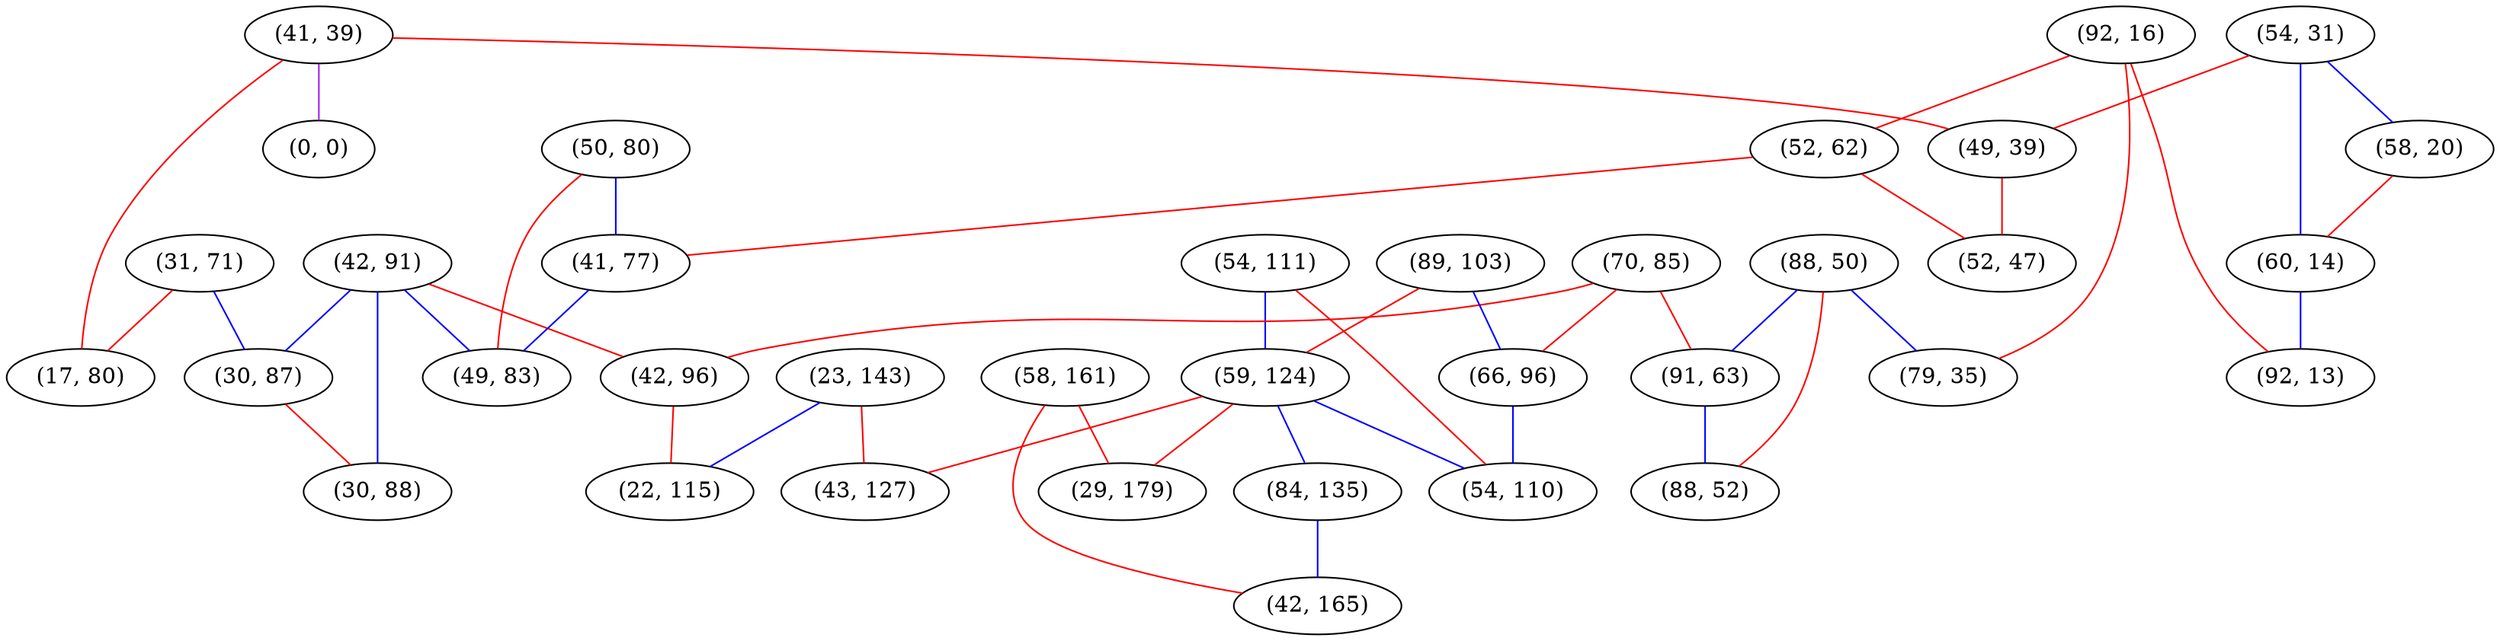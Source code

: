graph "" {
"(92, 16)";
"(54, 111)";
"(70, 85)";
"(50, 80)";
"(42, 91)";
"(88, 50)";
"(54, 31)";
"(31, 71)";
"(58, 161)";
"(52, 62)";
"(89, 103)";
"(23, 143)";
"(59, 124)";
"(41, 39)";
"(41, 77)";
"(0, 0)";
"(58, 20)";
"(49, 39)";
"(66, 96)";
"(84, 135)";
"(49, 83)";
"(42, 96)";
"(17, 80)";
"(42, 165)";
"(29, 179)";
"(79, 35)";
"(30, 87)";
"(54, 110)";
"(22, 115)";
"(60, 14)";
"(43, 127)";
"(92, 13)";
"(91, 63)";
"(52, 47)";
"(30, 88)";
"(88, 52)";
"(92, 16)" -- "(92, 13)"  [color=red, key=0, weight=1];
"(92, 16)" -- "(79, 35)"  [color=red, key=0, weight=1];
"(92, 16)" -- "(52, 62)"  [color=red, key=0, weight=1];
"(54, 111)" -- "(59, 124)"  [color=blue, key=0, weight=3];
"(54, 111)" -- "(54, 110)"  [color=red, key=0, weight=1];
"(70, 85)" -- "(42, 96)"  [color=red, key=0, weight=1];
"(70, 85)" -- "(91, 63)"  [color=red, key=0, weight=1];
"(70, 85)" -- "(66, 96)"  [color=red, key=0, weight=1];
"(50, 80)" -- "(41, 77)"  [color=blue, key=0, weight=3];
"(50, 80)" -- "(49, 83)"  [color=red, key=0, weight=1];
"(42, 91)" -- "(42, 96)"  [color=red, key=0, weight=1];
"(42, 91)" -- "(49, 83)"  [color=blue, key=0, weight=3];
"(42, 91)" -- "(30, 87)"  [color=blue, key=0, weight=3];
"(42, 91)" -- "(30, 88)"  [color=blue, key=0, weight=3];
"(88, 50)" -- "(79, 35)"  [color=blue, key=0, weight=3];
"(88, 50)" -- "(91, 63)"  [color=blue, key=0, weight=3];
"(88, 50)" -- "(88, 52)"  [color=red, key=0, weight=1];
"(54, 31)" -- "(60, 14)"  [color=blue, key=0, weight=3];
"(54, 31)" -- "(58, 20)"  [color=blue, key=0, weight=3];
"(54, 31)" -- "(49, 39)"  [color=red, key=0, weight=1];
"(31, 71)" -- "(17, 80)"  [color=red, key=0, weight=1];
"(31, 71)" -- "(30, 87)"  [color=blue, key=0, weight=3];
"(58, 161)" -- "(42, 165)"  [color=red, key=0, weight=1];
"(58, 161)" -- "(29, 179)"  [color=red, key=0, weight=1];
"(52, 62)" -- "(41, 77)"  [color=red, key=0, weight=1];
"(52, 62)" -- "(52, 47)"  [color=red, key=0, weight=1];
"(89, 103)" -- "(66, 96)"  [color=blue, key=0, weight=3];
"(89, 103)" -- "(59, 124)"  [color=red, key=0, weight=1];
"(23, 143)" -- "(22, 115)"  [color=blue, key=0, weight=3];
"(23, 143)" -- "(43, 127)"  [color=red, key=0, weight=1];
"(59, 124)" -- "(29, 179)"  [color=red, key=0, weight=1];
"(59, 124)" -- "(43, 127)"  [color=red, key=0, weight=1];
"(59, 124)" -- "(84, 135)"  [color=blue, key=0, weight=3];
"(59, 124)" -- "(54, 110)"  [color=blue, key=0, weight=3];
"(41, 39)" -- "(17, 80)"  [color=red, key=0, weight=1];
"(41, 39)" -- "(0, 0)"  [color=purple, key=0, weight=4];
"(41, 39)" -- "(49, 39)"  [color=red, key=0, weight=1];
"(41, 77)" -- "(49, 83)"  [color=blue, key=0, weight=3];
"(58, 20)" -- "(60, 14)"  [color=red, key=0, weight=1];
"(49, 39)" -- "(52, 47)"  [color=red, key=0, weight=1];
"(66, 96)" -- "(54, 110)"  [color=blue, key=0, weight=3];
"(84, 135)" -- "(42, 165)"  [color=blue, key=0, weight=3];
"(42, 96)" -- "(22, 115)"  [color=red, key=0, weight=1];
"(30, 87)" -- "(30, 88)"  [color=red, key=0, weight=1];
"(60, 14)" -- "(92, 13)"  [color=blue, key=0, weight=3];
"(91, 63)" -- "(88, 52)"  [color=blue, key=0, weight=3];
}
